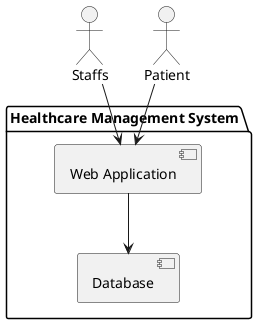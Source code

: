 @startuml
actor Staffs
actor Patient

package "Healthcare Management System" {
  [Web Application] --> [Database]
}

Patient --> [Web Application]
Staffs --> [Web Application]
@enduml